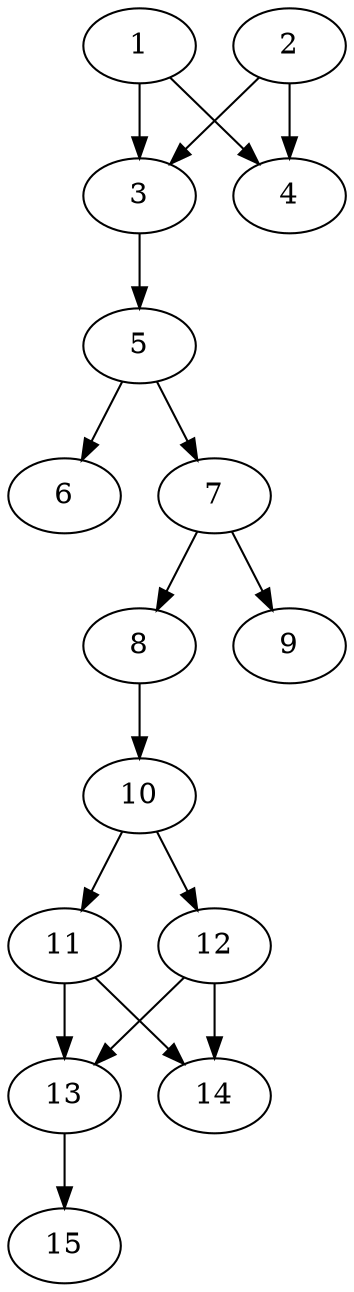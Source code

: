 // DAG automatically generated by daggen at Thu Oct  3 13:59:27 2019
// ./daggen --dot -n 15 --ccr 0.3 --fat 0.3 --regular 0.5 --density 0.6 --mindata 5242880 --maxdata 52428800 
digraph G {
  1 [size="35123200", alpha="0.00", expect_size="10536960"] 
  1 -> 3 [size ="10536960"]
  1 -> 4 [size ="10536960"]
  2 [size="58279253", alpha="0.14", expect_size="17483776"] 
  2 -> 3 [size ="17483776"]
  2 -> 4 [size ="17483776"]
  3 [size="69976747", alpha="0.06", expect_size="20993024"] 
  3 -> 5 [size ="20993024"]
  4 [size="49896107", alpha="0.07", expect_size="14968832"] 
  5 [size="149712213", alpha="0.10", expect_size="44913664"] 
  5 -> 6 [size ="44913664"]
  5 -> 7 [size ="44913664"]
  6 [size="96723627", alpha="0.06", expect_size="29017088"] 
  7 [size="104591360", alpha="0.15", expect_size="31377408"] 
  7 -> 8 [size ="31377408"]
  7 -> 9 [size ="31377408"]
  8 [size="119159467", alpha="0.14", expect_size="35747840"] 
  8 -> 10 [size ="35747840"]
  9 [size="160846507", alpha="0.13", expect_size="48253952"] 
  10 [size="162256213", alpha="0.12", expect_size="48676864"] 
  10 -> 11 [size ="48676864"]
  10 -> 12 [size ="48676864"]
  11 [size="21285547", alpha="0.17", expect_size="6385664"] 
  11 -> 13 [size ="6385664"]
  11 -> 14 [size ="6385664"]
  12 [size="24907093", alpha="0.19", expect_size="7472128"] 
  12 -> 13 [size ="7472128"]
  12 -> 14 [size ="7472128"]
  13 [size="135830187", alpha="0.19", expect_size="40749056"] 
  13 -> 15 [size ="40749056"]
  14 [size="21968213", alpha="0.05", expect_size="6590464"] 
  15 [size="74318507", alpha="0.10", expect_size="22295552"] 
}
